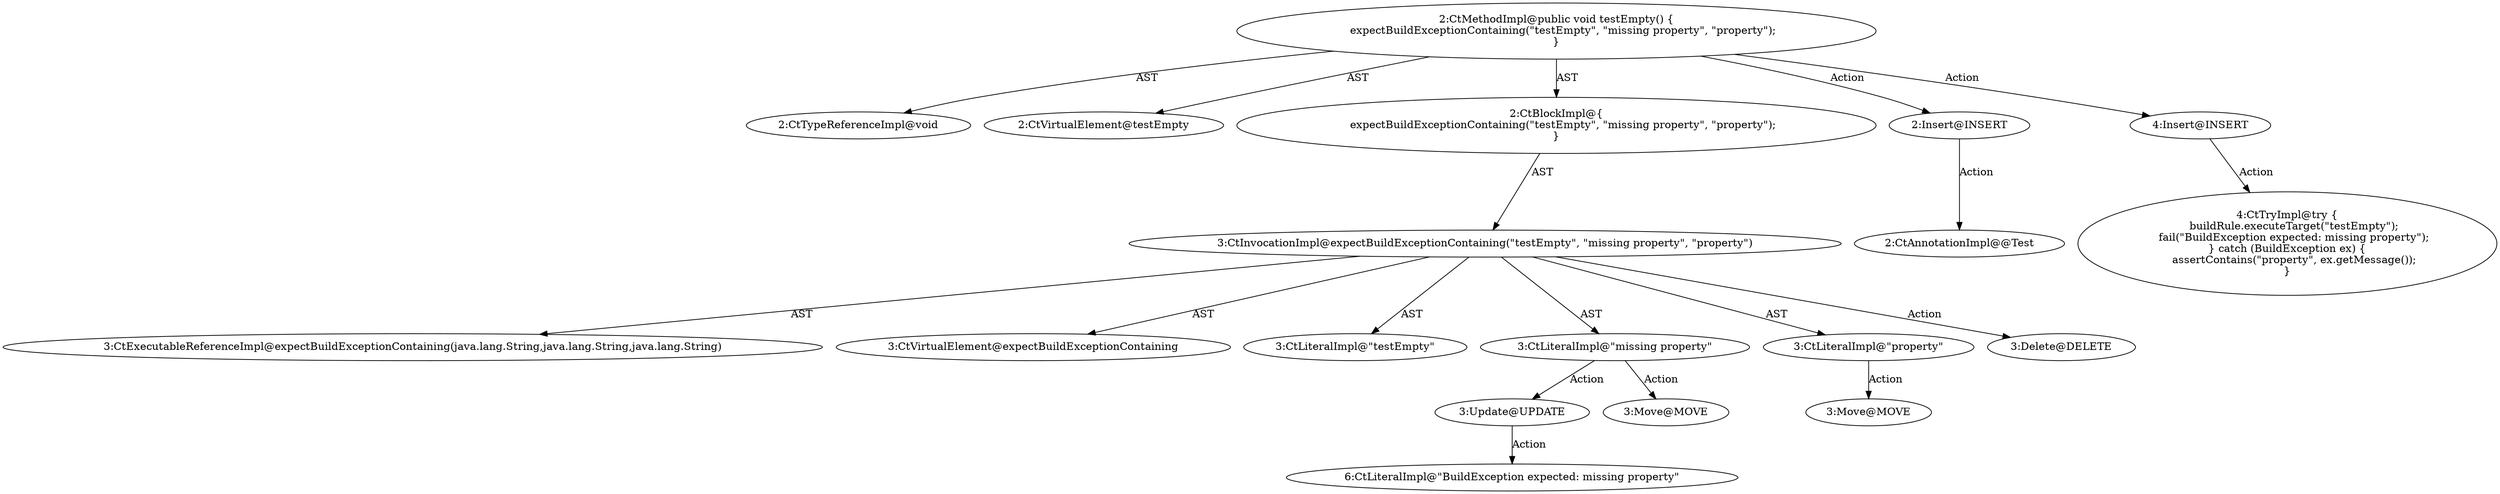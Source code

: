 digraph "testEmpty#?" {
0 [label="2:CtTypeReferenceImpl@void" shape=ellipse]
1 [label="2:CtVirtualElement@testEmpty" shape=ellipse]
2 [label="3:CtExecutableReferenceImpl@expectBuildExceptionContaining(java.lang.String,java.lang.String,java.lang.String)" shape=ellipse]
3 [label="3:CtVirtualElement@expectBuildExceptionContaining" shape=ellipse]
4 [label="3:CtLiteralImpl@\"testEmpty\"" shape=ellipse]
5 [label="3:CtLiteralImpl@\"missing property\"" shape=ellipse]
6 [label="3:CtLiteralImpl@\"property\"" shape=ellipse]
7 [label="3:CtInvocationImpl@expectBuildExceptionContaining(\"testEmpty\", \"missing property\", \"property\")" shape=ellipse]
8 [label="2:CtBlockImpl@\{
    expectBuildExceptionContaining(\"testEmpty\", \"missing property\", \"property\");
\}" shape=ellipse]
9 [label="2:CtMethodImpl@public void testEmpty() \{
    expectBuildExceptionContaining(\"testEmpty\", \"missing property\", \"property\");
\}" shape=ellipse]
10 [label="3:Update@UPDATE" shape=ellipse]
11 [label="6:CtLiteralImpl@\"BuildException expected: missing property\"" shape=ellipse]
12 [label="3:Delete@DELETE" shape=ellipse]
13 [label="2:Insert@INSERT" shape=ellipse]
14 [label="2:CtAnnotationImpl@@Test" shape=ellipse]
15 [label="4:Insert@INSERT" shape=ellipse]
16 [label="4:CtTryImpl@try \{
    buildRule.executeTarget(\"testEmpty\");
    fail(\"BuildException expected: missing property\");
\} catch (BuildException ex) \{
    assertContains(\"property\", ex.getMessage());
\}" shape=ellipse]
17 [label="3:Move@MOVE" shape=ellipse]
18 [label="3:Move@MOVE" shape=ellipse]
5 -> 10 [label="Action"];
5 -> 17 [label="Action"];
6 -> 18 [label="Action"];
7 -> 3 [label="AST"];
7 -> 2 [label="AST"];
7 -> 4 [label="AST"];
7 -> 5 [label="AST"];
7 -> 6 [label="AST"];
7 -> 12 [label="Action"];
8 -> 7 [label="AST"];
9 -> 1 [label="AST"];
9 -> 0 [label="AST"];
9 -> 8 [label="AST"];
9 -> 13 [label="Action"];
9 -> 15 [label="Action"];
10 -> 11 [label="Action"];
13 -> 14 [label="Action"];
15 -> 16 [label="Action"];
}
